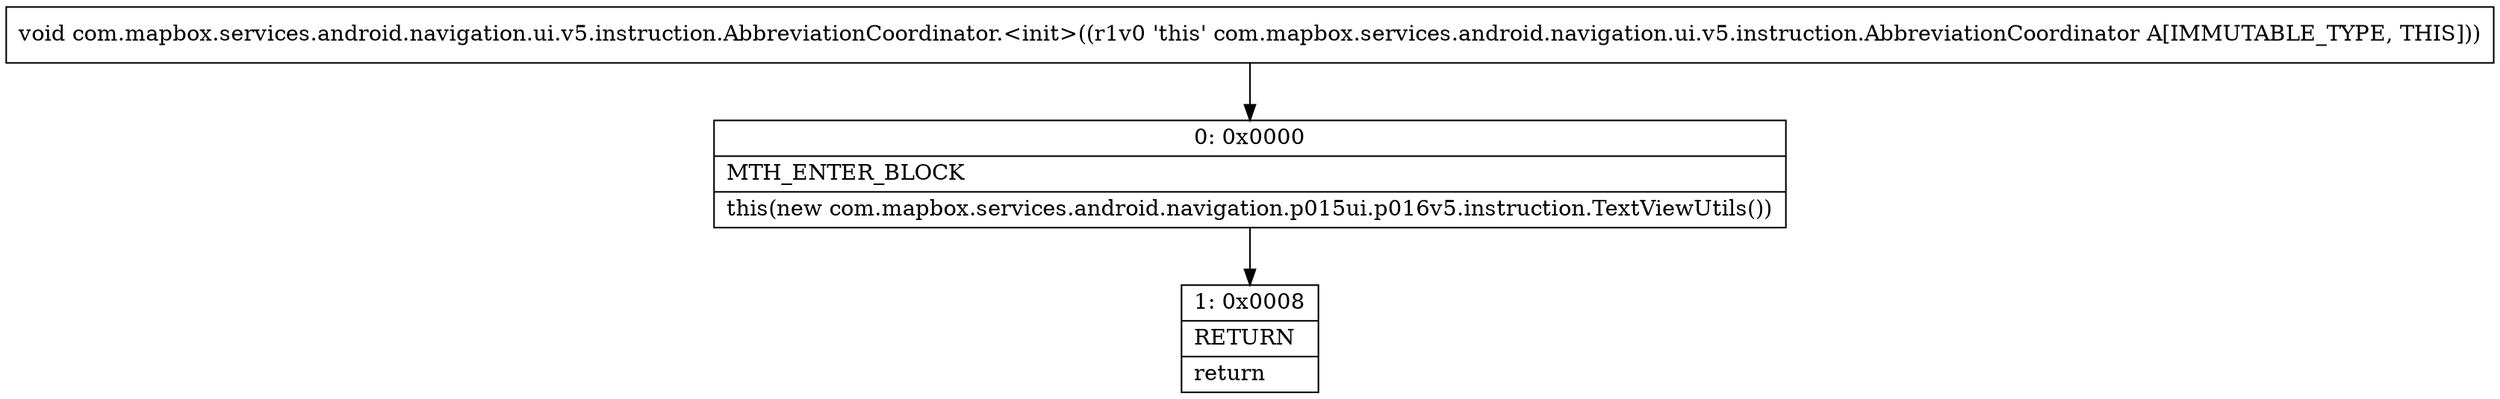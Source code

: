 digraph "CFG forcom.mapbox.services.android.navigation.ui.v5.instruction.AbbreviationCoordinator.\<init\>()V" {
Node_0 [shape=record,label="{0\:\ 0x0000|MTH_ENTER_BLOCK\l|this(new com.mapbox.services.android.navigation.p015ui.p016v5.instruction.TextViewUtils())\l}"];
Node_1 [shape=record,label="{1\:\ 0x0008|RETURN\l|return\l}"];
MethodNode[shape=record,label="{void com.mapbox.services.android.navigation.ui.v5.instruction.AbbreviationCoordinator.\<init\>((r1v0 'this' com.mapbox.services.android.navigation.ui.v5.instruction.AbbreviationCoordinator A[IMMUTABLE_TYPE, THIS])) }"];
MethodNode -> Node_0;
Node_0 -> Node_1;
}

